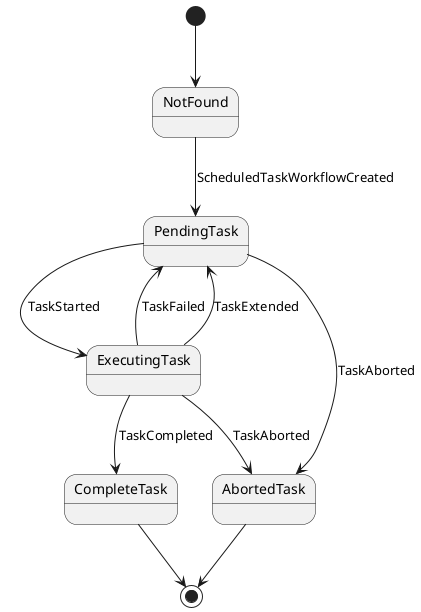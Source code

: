 @startuml
  [*] --> NotFound
  NotFound --> PendingTask : ScheduledTaskWorkflowCreated
  PendingTask --> ExecutingTask : TaskStarted
  ExecutingTask --> PendingTask : TaskFailed
  ExecutingTask --> PendingTask : TaskExtended
  ExecutingTask --> AbortedTask : TaskAborted
  PendingTask --> AbortedTask : TaskAborted
  ExecutingTask --> CompleteTask : TaskCompleted
  AbortedTask --> [*]
  CompleteTask --> [*]
@enduml